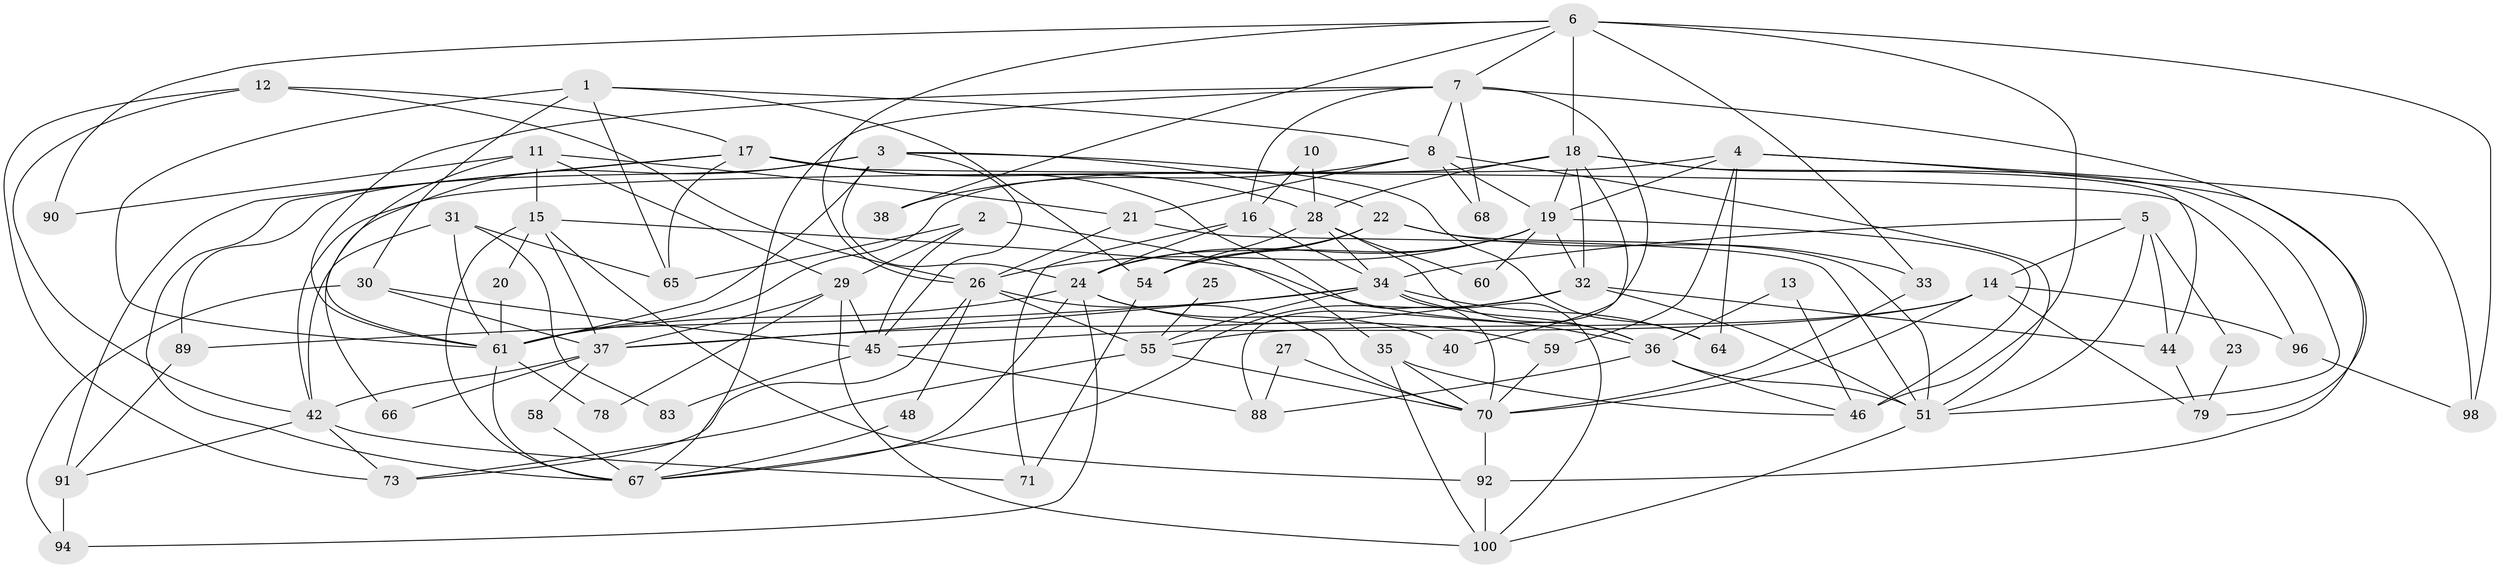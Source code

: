 // original degree distribution, {5: 0.16831683168316833, 4: 0.27722772277227725, 6: 0.10891089108910891, 2: 0.18811881188118812, 3: 0.19801980198019803, 8: 0.009900990099009901, 7: 0.04950495049504951}
// Generated by graph-tools (version 1.1) at 2025/11/02/27/25 16:11:17]
// undirected, 70 vertices, 167 edges
graph export_dot {
graph [start="1"]
  node [color=gray90,style=filled];
  1;
  2;
  3 [super="+49"];
  4 [super="+56"];
  5;
  6 [super="+93"];
  7 [super="+9"];
  8 [super="+95"];
  10;
  11 [super="+43"];
  12;
  13;
  14 [super="+41"];
  15 [super="+82"];
  16 [super="+77"];
  17 [super="+52"];
  18 [super="+47"];
  19 [super="+86"];
  20;
  21;
  22 [super="+81"];
  23;
  24 [super="+84"];
  25;
  26 [super="+99"];
  27;
  28 [super="+72"];
  29 [super="+53"];
  30;
  31 [super="+76"];
  32 [super="+85"];
  33 [super="+74"];
  34 [super="+57"];
  35;
  36 [super="+50"];
  37 [super="+39"];
  38;
  40;
  42 [super="+75"];
  44;
  45 [super="+63"];
  46 [super="+69"];
  48;
  51 [super="+101"];
  54;
  55 [super="+80"];
  58;
  59;
  60;
  61 [super="+62"];
  64;
  65;
  66;
  67 [super="+87"];
  68;
  70 [super="+97"];
  71;
  73;
  78;
  79;
  83;
  88;
  89;
  90;
  91;
  92;
  94;
  96;
  98;
  100;
  1 -- 65;
  1 -- 30;
  1 -- 54;
  1 -- 61;
  1 -- 8;
  2 -- 35;
  2 -- 65;
  2 -- 45;
  2 -- 29;
  3 -- 22;
  3 -- 61;
  3 -- 45;
  3 -- 89;
  3 -- 64;
  3 -- 66;
  3 -- 24;
  4 -- 98 [weight=2];
  4 -- 59;
  4 -- 64;
  4 -- 42;
  4 -- 92;
  4 -- 19;
  5 -- 34;
  5 -- 51;
  5 -- 14;
  5 -- 23;
  5 -- 44;
  6 -- 18 [weight=2];
  6 -- 26;
  6 -- 46;
  6 -- 98;
  6 -- 7;
  6 -- 90;
  6 -- 38;
  6 -- 33;
  7 -- 79;
  7 -- 8;
  7 -- 61;
  7 -- 88;
  7 -- 67;
  7 -- 68;
  7 -- 16;
  8 -- 51;
  8 -- 68;
  8 -- 21;
  8 -- 38;
  8 -- 19;
  10 -- 28;
  10 -- 16;
  11 -- 90;
  11 -- 29;
  11 -- 61;
  11 -- 21;
  11 -- 15;
  12 -- 73;
  12 -- 26;
  12 -- 42;
  12 -- 17;
  13 -- 36;
  13 -- 46;
  14 -- 79;
  14 -- 96;
  14 -- 70;
  14 -- 45;
  14 -- 55;
  15 -- 92;
  15 -- 20;
  15 -- 37;
  15 -- 67;
  15 -- 36;
  16 -- 71;
  16 -- 24;
  16 -- 34;
  17 -- 96;
  17 -- 65;
  17 -- 91;
  17 -- 67;
  17 -- 70;
  17 -- 28;
  18 -- 44;
  18 -- 32;
  18 -- 40;
  18 -- 61;
  18 -- 51;
  18 -- 19;
  18 -- 28;
  19 -- 26;
  19 -- 46;
  19 -- 24;
  19 -- 54;
  19 -- 60;
  19 -- 32;
  20 -- 61;
  21 -- 26;
  21 -- 51;
  22 -- 54;
  22 -- 33;
  22 -- 24;
  22 -- 51;
  23 -- 79;
  24 -- 40;
  24 -- 59;
  24 -- 61;
  24 -- 94;
  24 -- 67;
  25 -- 55 [weight=2];
  26 -- 48;
  26 -- 70;
  26 -- 73;
  26 -- 55;
  27 -- 88;
  27 -- 70;
  28 -- 54;
  28 -- 36;
  28 -- 34;
  28 -- 60;
  29 -- 37;
  29 -- 78;
  29 -- 100;
  29 -- 45;
  30 -- 45;
  30 -- 94;
  30 -- 37;
  31 -- 61;
  31 -- 65;
  31 -- 83;
  31 -- 42;
  32 -- 44;
  32 -- 51 [weight=2];
  32 -- 67;
  32 -- 37;
  33 -- 70;
  34 -- 100;
  34 -- 64;
  34 -- 36;
  34 -- 37;
  34 -- 55;
  34 -- 89;
  35 -- 100;
  35 -- 46;
  35 -- 70;
  36 -- 46;
  36 -- 88;
  36 -- 51;
  37 -- 66;
  37 -- 58;
  37 -- 42;
  42 -- 91;
  42 -- 71;
  42 -- 73;
  44 -- 79;
  45 -- 83;
  45 -- 88;
  48 -- 67;
  51 -- 100;
  54 -- 71;
  55 -- 73;
  55 -- 70;
  58 -- 67;
  59 -- 70;
  61 -- 67;
  61 -- 78;
  70 -- 92;
  89 -- 91;
  91 -- 94;
  92 -- 100;
  96 -- 98;
}
